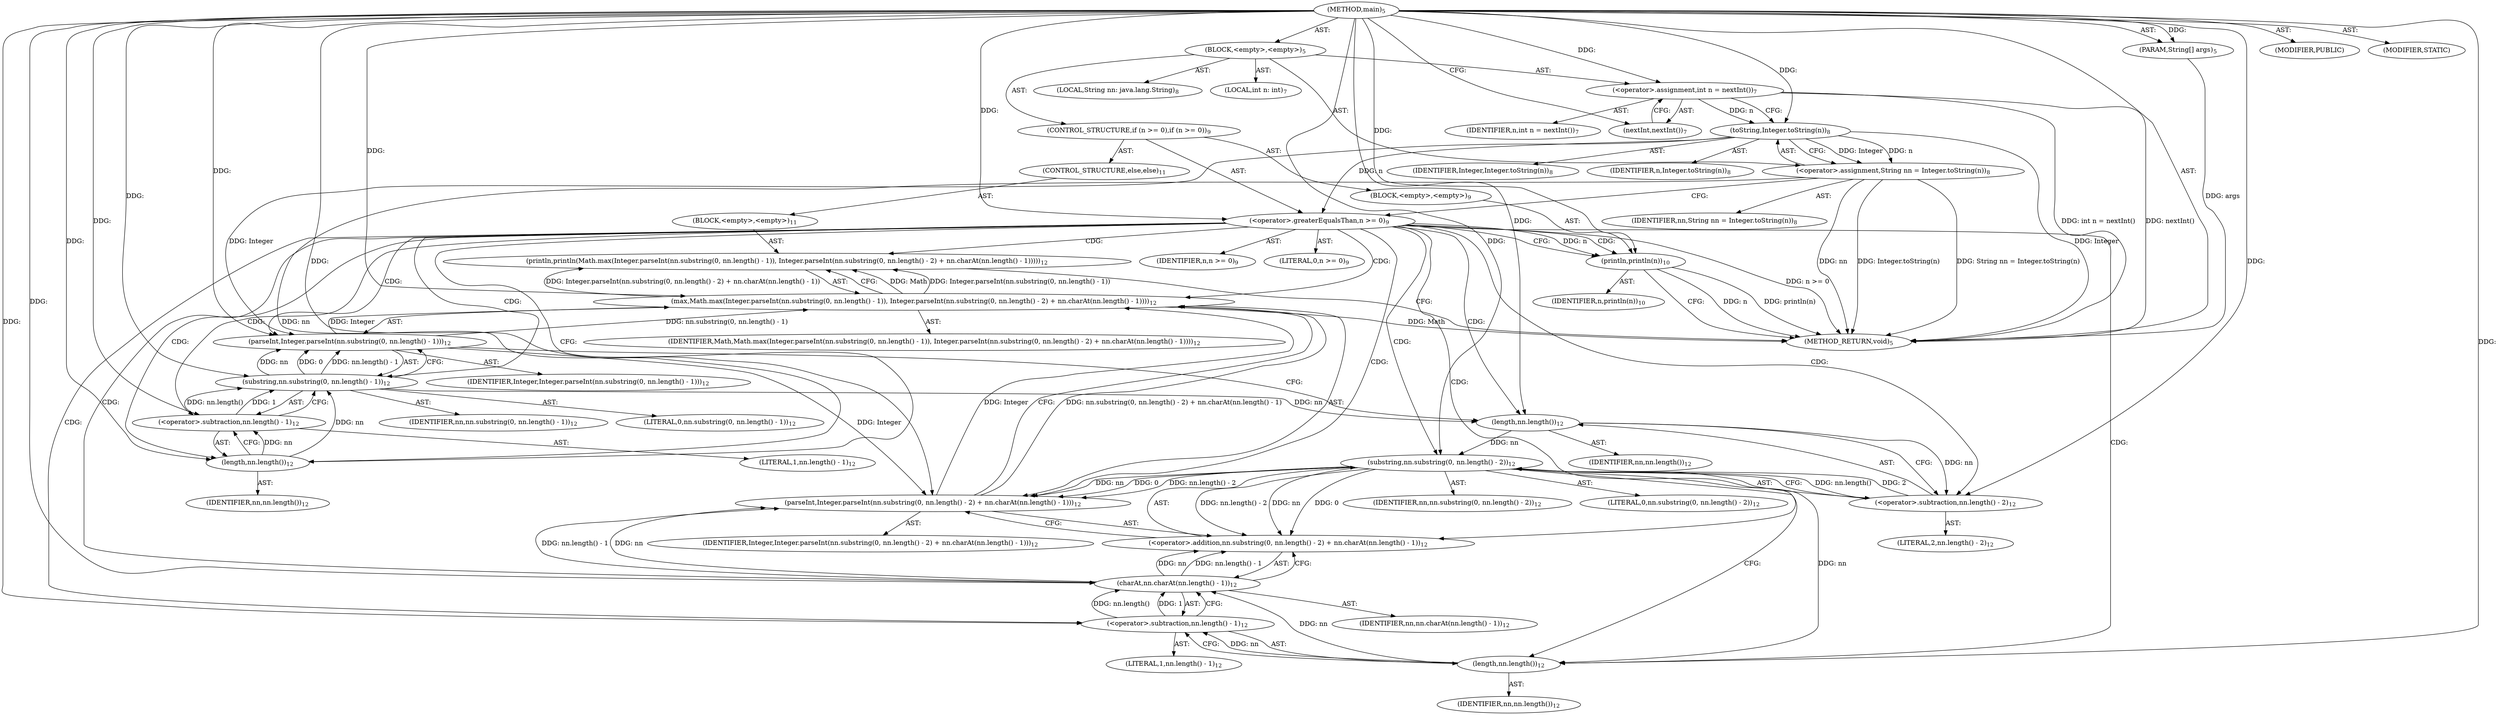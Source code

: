 digraph "main" {  
"23" [label = <(METHOD,main)<SUB>5</SUB>> ]
"24" [label = <(PARAM,String[] args)<SUB>5</SUB>> ]
"25" [label = <(BLOCK,&lt;empty&gt;,&lt;empty&gt;)<SUB>5</SUB>> ]
"26" [label = <(LOCAL,int n: int)<SUB>7</SUB>> ]
"27" [label = <(&lt;operator&gt;.assignment,int n = nextInt())<SUB>7</SUB>> ]
"28" [label = <(IDENTIFIER,n,int n = nextInt())<SUB>7</SUB>> ]
"29" [label = <(nextInt,nextInt())<SUB>7</SUB>> ]
"30" [label = <(LOCAL,String nn: java.lang.String)<SUB>8</SUB>> ]
"31" [label = <(&lt;operator&gt;.assignment,String nn = Integer.toString(n))<SUB>8</SUB>> ]
"32" [label = <(IDENTIFIER,nn,String nn = Integer.toString(n))<SUB>8</SUB>> ]
"33" [label = <(toString,Integer.toString(n))<SUB>8</SUB>> ]
"34" [label = <(IDENTIFIER,Integer,Integer.toString(n))<SUB>8</SUB>> ]
"35" [label = <(IDENTIFIER,n,Integer.toString(n))<SUB>8</SUB>> ]
"36" [label = <(CONTROL_STRUCTURE,if (n &gt;= 0),if (n &gt;= 0))<SUB>9</SUB>> ]
"37" [label = <(&lt;operator&gt;.greaterEqualsThan,n &gt;= 0)<SUB>9</SUB>> ]
"38" [label = <(IDENTIFIER,n,n &gt;= 0)<SUB>9</SUB>> ]
"39" [label = <(LITERAL,0,n &gt;= 0)<SUB>9</SUB>> ]
"40" [label = <(BLOCK,&lt;empty&gt;,&lt;empty&gt;)<SUB>9</SUB>> ]
"41" [label = <(println,println(n))<SUB>10</SUB>> ]
"42" [label = <(IDENTIFIER,n,println(n))<SUB>10</SUB>> ]
"43" [label = <(CONTROL_STRUCTURE,else,else)<SUB>11</SUB>> ]
"44" [label = <(BLOCK,&lt;empty&gt;,&lt;empty&gt;)<SUB>11</SUB>> ]
"45" [label = <(println,println(Math.max(Integer.parseInt(nn.substring(0, nn.length() - 1)), Integer.parseInt(nn.substring(0, nn.length() - 2) + nn.charAt(nn.length() - 1)))))<SUB>12</SUB>> ]
"46" [label = <(max,Math.max(Integer.parseInt(nn.substring(0, nn.length() - 1)), Integer.parseInt(nn.substring(0, nn.length() - 2) + nn.charAt(nn.length() - 1))))<SUB>12</SUB>> ]
"47" [label = <(IDENTIFIER,Math,Math.max(Integer.parseInt(nn.substring(0, nn.length() - 1)), Integer.parseInt(nn.substring(0, nn.length() - 2) + nn.charAt(nn.length() - 1))))<SUB>12</SUB>> ]
"48" [label = <(parseInt,Integer.parseInt(nn.substring(0, nn.length() - 1)))<SUB>12</SUB>> ]
"49" [label = <(IDENTIFIER,Integer,Integer.parseInt(nn.substring(0, nn.length() - 1)))<SUB>12</SUB>> ]
"50" [label = <(substring,nn.substring(0, nn.length() - 1))<SUB>12</SUB>> ]
"51" [label = <(IDENTIFIER,nn,nn.substring(0, nn.length() - 1))<SUB>12</SUB>> ]
"52" [label = <(LITERAL,0,nn.substring(0, nn.length() - 1))<SUB>12</SUB>> ]
"53" [label = <(&lt;operator&gt;.subtraction,nn.length() - 1)<SUB>12</SUB>> ]
"54" [label = <(length,nn.length())<SUB>12</SUB>> ]
"55" [label = <(IDENTIFIER,nn,nn.length())<SUB>12</SUB>> ]
"56" [label = <(LITERAL,1,nn.length() - 1)<SUB>12</SUB>> ]
"57" [label = <(parseInt,Integer.parseInt(nn.substring(0, nn.length() - 2) + nn.charAt(nn.length() - 1)))<SUB>12</SUB>> ]
"58" [label = <(IDENTIFIER,Integer,Integer.parseInt(nn.substring(0, nn.length() - 2) + nn.charAt(nn.length() - 1)))<SUB>12</SUB>> ]
"59" [label = <(&lt;operator&gt;.addition,nn.substring(0, nn.length() - 2) + nn.charAt(nn.length() - 1))<SUB>12</SUB>> ]
"60" [label = <(substring,nn.substring(0, nn.length() - 2))<SUB>12</SUB>> ]
"61" [label = <(IDENTIFIER,nn,nn.substring(0, nn.length() - 2))<SUB>12</SUB>> ]
"62" [label = <(LITERAL,0,nn.substring(0, nn.length() - 2))<SUB>12</SUB>> ]
"63" [label = <(&lt;operator&gt;.subtraction,nn.length() - 2)<SUB>12</SUB>> ]
"64" [label = <(length,nn.length())<SUB>12</SUB>> ]
"65" [label = <(IDENTIFIER,nn,nn.length())<SUB>12</SUB>> ]
"66" [label = <(LITERAL,2,nn.length() - 2)<SUB>12</SUB>> ]
"67" [label = <(charAt,nn.charAt(nn.length() - 1))<SUB>12</SUB>> ]
"68" [label = <(IDENTIFIER,nn,nn.charAt(nn.length() - 1))<SUB>12</SUB>> ]
"69" [label = <(&lt;operator&gt;.subtraction,nn.length() - 1)<SUB>12</SUB>> ]
"70" [label = <(length,nn.length())<SUB>12</SUB>> ]
"71" [label = <(IDENTIFIER,nn,nn.length())<SUB>12</SUB>> ]
"72" [label = <(LITERAL,1,nn.length() - 1)<SUB>12</SUB>> ]
"73" [label = <(MODIFIER,PUBLIC)> ]
"74" [label = <(MODIFIER,STATIC)> ]
"75" [label = <(METHOD_RETURN,void)<SUB>5</SUB>> ]
  "23" -> "24"  [ label = "AST: "] 
  "23" -> "25"  [ label = "AST: "] 
  "23" -> "73"  [ label = "AST: "] 
  "23" -> "74"  [ label = "AST: "] 
  "23" -> "75"  [ label = "AST: "] 
  "25" -> "26"  [ label = "AST: "] 
  "25" -> "27"  [ label = "AST: "] 
  "25" -> "30"  [ label = "AST: "] 
  "25" -> "31"  [ label = "AST: "] 
  "25" -> "36"  [ label = "AST: "] 
  "27" -> "28"  [ label = "AST: "] 
  "27" -> "29"  [ label = "AST: "] 
  "31" -> "32"  [ label = "AST: "] 
  "31" -> "33"  [ label = "AST: "] 
  "33" -> "34"  [ label = "AST: "] 
  "33" -> "35"  [ label = "AST: "] 
  "36" -> "37"  [ label = "AST: "] 
  "36" -> "40"  [ label = "AST: "] 
  "36" -> "43"  [ label = "AST: "] 
  "37" -> "38"  [ label = "AST: "] 
  "37" -> "39"  [ label = "AST: "] 
  "40" -> "41"  [ label = "AST: "] 
  "41" -> "42"  [ label = "AST: "] 
  "43" -> "44"  [ label = "AST: "] 
  "44" -> "45"  [ label = "AST: "] 
  "45" -> "46"  [ label = "AST: "] 
  "46" -> "47"  [ label = "AST: "] 
  "46" -> "48"  [ label = "AST: "] 
  "46" -> "57"  [ label = "AST: "] 
  "48" -> "49"  [ label = "AST: "] 
  "48" -> "50"  [ label = "AST: "] 
  "50" -> "51"  [ label = "AST: "] 
  "50" -> "52"  [ label = "AST: "] 
  "50" -> "53"  [ label = "AST: "] 
  "53" -> "54"  [ label = "AST: "] 
  "53" -> "56"  [ label = "AST: "] 
  "54" -> "55"  [ label = "AST: "] 
  "57" -> "58"  [ label = "AST: "] 
  "57" -> "59"  [ label = "AST: "] 
  "59" -> "60"  [ label = "AST: "] 
  "59" -> "67"  [ label = "AST: "] 
  "60" -> "61"  [ label = "AST: "] 
  "60" -> "62"  [ label = "AST: "] 
  "60" -> "63"  [ label = "AST: "] 
  "63" -> "64"  [ label = "AST: "] 
  "63" -> "66"  [ label = "AST: "] 
  "64" -> "65"  [ label = "AST: "] 
  "67" -> "68"  [ label = "AST: "] 
  "67" -> "69"  [ label = "AST: "] 
  "69" -> "70"  [ label = "AST: "] 
  "69" -> "72"  [ label = "AST: "] 
  "70" -> "71"  [ label = "AST: "] 
  "27" -> "33"  [ label = "CFG: "] 
  "31" -> "37"  [ label = "CFG: "] 
  "29" -> "27"  [ label = "CFG: "] 
  "33" -> "31"  [ label = "CFG: "] 
  "37" -> "41"  [ label = "CFG: "] 
  "37" -> "54"  [ label = "CFG: "] 
  "41" -> "75"  [ label = "CFG: "] 
  "45" -> "75"  [ label = "CFG: "] 
  "46" -> "45"  [ label = "CFG: "] 
  "48" -> "64"  [ label = "CFG: "] 
  "57" -> "46"  [ label = "CFG: "] 
  "50" -> "48"  [ label = "CFG: "] 
  "59" -> "57"  [ label = "CFG: "] 
  "53" -> "50"  [ label = "CFG: "] 
  "60" -> "70"  [ label = "CFG: "] 
  "67" -> "59"  [ label = "CFG: "] 
  "54" -> "53"  [ label = "CFG: "] 
  "63" -> "60"  [ label = "CFG: "] 
  "69" -> "67"  [ label = "CFG: "] 
  "64" -> "63"  [ label = "CFG: "] 
  "70" -> "69"  [ label = "CFG: "] 
  "23" -> "29"  [ label = "CFG: "] 
  "24" -> "75"  [ label = "DDG: args"] 
  "27" -> "75"  [ label = "DDG: nextInt()"] 
  "27" -> "75"  [ label = "DDG: int n = nextInt()"] 
  "31" -> "75"  [ label = "DDG: nn"] 
  "33" -> "75"  [ label = "DDG: Integer"] 
  "31" -> "75"  [ label = "DDG: Integer.toString(n)"] 
  "31" -> "75"  [ label = "DDG: String nn = Integer.toString(n)"] 
  "37" -> "75"  [ label = "DDG: n &gt;= 0"] 
  "41" -> "75"  [ label = "DDG: n"] 
  "41" -> "75"  [ label = "DDG: println(n)"] 
  "46" -> "75"  [ label = "DDG: Math"] 
  "23" -> "24"  [ label = "DDG: "] 
  "23" -> "27"  [ label = "DDG: "] 
  "33" -> "31"  [ label = "DDG: Integer"] 
  "33" -> "31"  [ label = "DDG: n"] 
  "23" -> "33"  [ label = "DDG: "] 
  "27" -> "33"  [ label = "DDG: n"] 
  "33" -> "37"  [ label = "DDG: n"] 
  "23" -> "37"  [ label = "DDG: "] 
  "37" -> "41"  [ label = "DDG: n"] 
  "23" -> "41"  [ label = "DDG: "] 
  "46" -> "45"  [ label = "DDG: Math"] 
  "46" -> "45"  [ label = "DDG: Integer.parseInt(nn.substring(0, nn.length() - 1))"] 
  "46" -> "45"  [ label = "DDG: Integer.parseInt(nn.substring(0, nn.length() - 2) + nn.charAt(nn.length() - 1))"] 
  "23" -> "46"  [ label = "DDG: "] 
  "48" -> "46"  [ label = "DDG: Integer"] 
  "48" -> "46"  [ label = "DDG: nn.substring(0, nn.length() - 1)"] 
  "57" -> "46"  [ label = "DDG: Integer"] 
  "57" -> "46"  [ label = "DDG: nn.substring(0, nn.length() - 2) + nn.charAt(nn.length() - 1)"] 
  "33" -> "48"  [ label = "DDG: Integer"] 
  "23" -> "48"  [ label = "DDG: "] 
  "50" -> "48"  [ label = "DDG: nn"] 
  "50" -> "48"  [ label = "DDG: 0"] 
  "50" -> "48"  [ label = "DDG: nn.length() - 1"] 
  "48" -> "57"  [ label = "DDG: Integer"] 
  "23" -> "57"  [ label = "DDG: "] 
  "60" -> "57"  [ label = "DDG: nn"] 
  "60" -> "57"  [ label = "DDG: 0"] 
  "60" -> "57"  [ label = "DDG: nn.length() - 2"] 
  "67" -> "57"  [ label = "DDG: nn"] 
  "67" -> "57"  [ label = "DDG: nn.length() - 1"] 
  "54" -> "50"  [ label = "DDG: nn"] 
  "23" -> "50"  [ label = "DDG: "] 
  "53" -> "50"  [ label = "DDG: nn.length()"] 
  "53" -> "50"  [ label = "DDG: 1"] 
  "60" -> "59"  [ label = "DDG: nn"] 
  "60" -> "59"  [ label = "DDG: 0"] 
  "60" -> "59"  [ label = "DDG: nn.length() - 2"] 
  "67" -> "59"  [ label = "DDG: nn"] 
  "67" -> "59"  [ label = "DDG: nn.length() - 1"] 
  "54" -> "53"  [ label = "DDG: nn"] 
  "23" -> "53"  [ label = "DDG: "] 
  "64" -> "60"  [ label = "DDG: nn"] 
  "23" -> "60"  [ label = "DDG: "] 
  "63" -> "60"  [ label = "DDG: nn.length()"] 
  "63" -> "60"  [ label = "DDG: 2"] 
  "70" -> "67"  [ label = "DDG: nn"] 
  "23" -> "67"  [ label = "DDG: "] 
  "69" -> "67"  [ label = "DDG: nn.length()"] 
  "69" -> "67"  [ label = "DDG: 1"] 
  "31" -> "54"  [ label = "DDG: nn"] 
  "23" -> "54"  [ label = "DDG: "] 
  "64" -> "63"  [ label = "DDG: nn"] 
  "23" -> "63"  [ label = "DDG: "] 
  "70" -> "69"  [ label = "DDG: nn"] 
  "23" -> "69"  [ label = "DDG: "] 
  "50" -> "64"  [ label = "DDG: nn"] 
  "23" -> "64"  [ label = "DDG: "] 
  "60" -> "70"  [ label = "DDG: nn"] 
  "23" -> "70"  [ label = "DDG: "] 
  "37" -> "48"  [ label = "CDG: "] 
  "37" -> "60"  [ label = "CDG: "] 
  "37" -> "64"  [ label = "CDG: "] 
  "37" -> "57"  [ label = "CDG: "] 
  "37" -> "46"  [ label = "CDG: "] 
  "37" -> "53"  [ label = "CDG: "] 
  "37" -> "69"  [ label = "CDG: "] 
  "37" -> "67"  [ label = "CDG: "] 
  "37" -> "41"  [ label = "CDG: "] 
  "37" -> "70"  [ label = "CDG: "] 
  "37" -> "45"  [ label = "CDG: "] 
  "37" -> "63"  [ label = "CDG: "] 
  "37" -> "50"  [ label = "CDG: "] 
  "37" -> "59"  [ label = "CDG: "] 
  "37" -> "54"  [ label = "CDG: "] 
}
